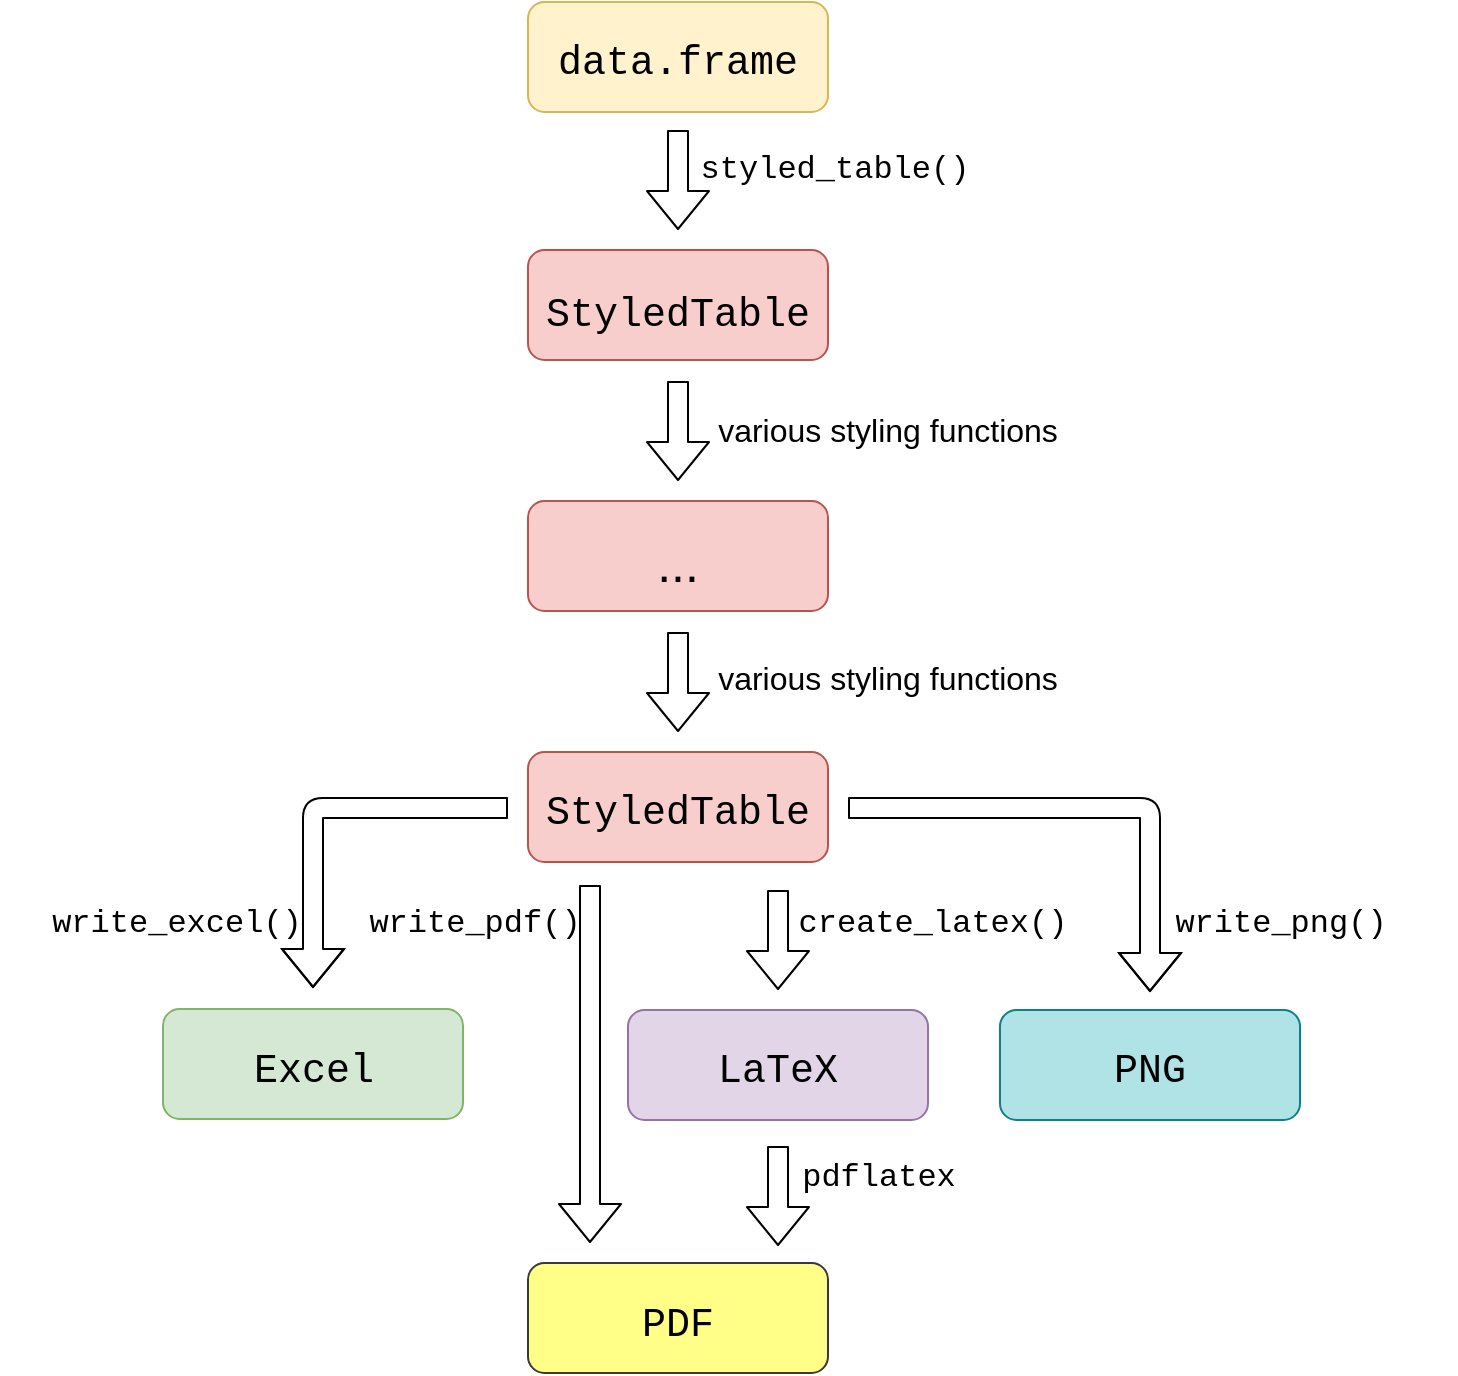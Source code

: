 <mxfile version="10.6.7" type="device"><diagram id="oURQUq8W3oMornPuhkIW" name="Page-1"><mxGraphModel dx="1581" dy="733" grid="1" gridSize="10" guides="1" tooltips="1" connect="1" arrows="1" fold="1" page="1" pageScale="1" pageWidth="827" pageHeight="1169" math="0" shadow="0"><root><mxCell id="0"/><mxCell id="1" parent="0"/><mxCell id="p5qH_0pQSpNLtJQI3P1I-1" value="" style="rounded=1;whiteSpace=wrap;html=1;fillColor=#fff2cc;strokeColor=#d6b656;" vertex="1" parent="1"><mxGeometry x="160" y="60" width="150" height="55" as="geometry"/></mxCell><mxCell id="p5qH_0pQSpNLtJQI3P1I-2" value="&lt;font style=&quot;font-size: 20px&quot; face=&quot;Courier New&quot;&gt;data.frame&lt;/font&gt;" style="text;html=1;strokeColor=none;fillColor=none;align=center;verticalAlign=middle;whiteSpace=wrap;rounded=0;" vertex="1" parent="1"><mxGeometry x="160" y="78" width="150" height="24" as="geometry"/></mxCell><mxCell id="p5qH_0pQSpNLtJQI3P1I-3" value="" style="shape=flexArrow;endArrow=classic;html=1;" edge="1" parent="1"><mxGeometry width="50" height="50" relative="1" as="geometry"><mxPoint x="235" y="124" as="sourcePoint"/><mxPoint x="235" y="174" as="targetPoint"/></mxGeometry></mxCell><mxCell id="p5qH_0pQSpNLtJQI3P1I-4" value="" style="rounded=1;whiteSpace=wrap;html=1;fillColor=#f8cecc;strokeColor=#b85450;" vertex="1" parent="1"><mxGeometry x="160" y="184" width="150" height="55" as="geometry"/></mxCell><mxCell id="p5qH_0pQSpNLtJQI3P1I-5" value="&lt;div&gt;&lt;font style=&quot;font-size: 20px&quot; face=&quot;Courier New&quot;&gt;StyledTable&lt;/font&gt;&lt;/div&gt;" style="text;html=1;strokeColor=none;fillColor=none;align=center;verticalAlign=middle;whiteSpace=wrap;rounded=0;" vertex="1" parent="1"><mxGeometry x="160" y="199" width="150" height="33" as="geometry"/></mxCell><mxCell id="p5qH_0pQSpNLtJQI3P1I-7" value="&lt;div style=&quot;font-size: 16px&quot; align=&quot;left&quot;&gt;&lt;font style=&quot;font-size: 16px&quot; face=&quot;Courier New&quot;&gt;styled_table()&lt;/font&gt;&lt;/div&gt;" style="text;html=1;strokeColor=none;fillColor=none;align=center;verticalAlign=middle;whiteSpace=wrap;rounded=0;" vertex="1" parent="1"><mxGeometry x="226" y="118" width="175" height="50" as="geometry"/></mxCell><mxCell id="p5qH_0pQSpNLtJQI3P1I-11" value="" style="shape=flexArrow;endArrow=classic;html=1;" edge="1" parent="1"><mxGeometry width="50" height="50" relative="1" as="geometry"><mxPoint x="235" y="249.5" as="sourcePoint"/><mxPoint x="235" y="299.5" as="targetPoint"/></mxGeometry></mxCell><mxCell id="p5qH_0pQSpNLtJQI3P1I-12" value="" style="rounded=1;whiteSpace=wrap;html=1;fillColor=#f8cecc;strokeColor=#b85450;" vertex="1" parent="1"><mxGeometry x="160" y="309.5" width="150" height="55" as="geometry"/></mxCell><mxCell id="p5qH_0pQSpNLtJQI3P1I-13" value="&lt;font style=&quot;font-size: 25px&quot;&gt;...&lt;/font&gt;" style="text;html=1;strokeColor=none;fillColor=none;align=center;verticalAlign=middle;whiteSpace=wrap;rounded=0;" vertex="1" parent="1"><mxGeometry x="160" y="327" width="150" height="25" as="geometry"/></mxCell><mxCell id="p5qH_0pQSpNLtJQI3P1I-14" value="&lt;div align=&quot;left&quot;&gt;&lt;font style=&quot;font-size: 16px&quot;&gt;various styling functions&lt;br&gt;&lt;/font&gt;&lt;/div&gt;" style="text;html=1;strokeColor=none;fillColor=none;align=center;verticalAlign=middle;whiteSpace=wrap;rounded=0;" vertex="1" parent="1"><mxGeometry x="240" y="248.5" width="200" height="50" as="geometry"/></mxCell><mxCell id="p5qH_0pQSpNLtJQI3P1I-15" value="" style="shape=flexArrow;endArrow=classic;html=1;" edge="1" parent="1"><mxGeometry width="50" height="50" relative="1" as="geometry"><mxPoint x="235" y="375" as="sourcePoint"/><mxPoint x="235" y="425" as="targetPoint"/></mxGeometry></mxCell><mxCell id="p5qH_0pQSpNLtJQI3P1I-16" value="" style="rounded=1;whiteSpace=wrap;html=1;fillColor=#f8cecc;strokeColor=#b85450;" vertex="1" parent="1"><mxGeometry x="160" y="435" width="150" height="55" as="geometry"/></mxCell><mxCell id="p5qH_0pQSpNLtJQI3P1I-17" value="&lt;div&gt;&lt;font style=&quot;font-size: 20px&quot; face=&quot;Courier New&quot;&gt;StyledTable&lt;/font&gt;&lt;/div&gt;" style="text;html=1;strokeColor=none;fillColor=none;align=center;verticalAlign=middle;whiteSpace=wrap;rounded=0;" vertex="1" parent="1"><mxGeometry x="160" y="448" width="150" height="34" as="geometry"/></mxCell><mxCell id="p5qH_0pQSpNLtJQI3P1I-27" value="" style="shape=flexArrow;endArrow=classic;html=1;" edge="1" parent="1"><mxGeometry width="50" height="50" relative="1" as="geometry"><mxPoint x="150" y="463" as="sourcePoint"/><mxPoint x="52.5" y="553" as="targetPoint"/><Array as="points"><mxPoint x="52.5" y="463"/></Array></mxGeometry></mxCell><mxCell id="p5qH_0pQSpNLtJQI3P1I-28" value="" style="rounded=1;whiteSpace=wrap;html=1;fillColor=#d5e8d4;strokeColor=#82b366;" vertex="1" parent="1"><mxGeometry x="-22.5" y="563.5" width="150" height="55" as="geometry"/></mxCell><mxCell id="p5qH_0pQSpNLtJQI3P1I-29" value="&lt;div&gt;&lt;font style=&quot;font-size: 20px&quot; face=&quot;Courier New&quot;&gt;Excel&lt;/font&gt;&lt;/div&gt;" style="text;html=1;strokeColor=none;fillColor=none;align=center;verticalAlign=middle;whiteSpace=wrap;rounded=0;" vertex="1" parent="1"><mxGeometry x="-22" y="575" width="150" height="37" as="geometry"/></mxCell><mxCell id="p5qH_0pQSpNLtJQI3P1I-30" value="&lt;div style=&quot;font-size: 16px&quot; align=&quot;left&quot;&gt;&lt;font style=&quot;font-size: 16px&quot; face=&quot;Courier New&quot;&gt;write_excel()&lt;/font&gt;&lt;/div&gt;" style="text;html=1;strokeColor=none;fillColor=none;align=center;verticalAlign=middle;whiteSpace=wrap;rounded=0;" vertex="1" parent="1"><mxGeometry x="-103.5" y="494.5" width="175" height="50" as="geometry"/></mxCell><mxCell id="p5qH_0pQSpNLtJQI3P1I-31" value="" style="shape=flexArrow;endArrow=classic;html=1;" edge="1" parent="1"><mxGeometry width="50" height="50" relative="1" as="geometry"><mxPoint x="285" y="504" as="sourcePoint"/><mxPoint x="285" y="554" as="targetPoint"/></mxGeometry></mxCell><mxCell id="p5qH_0pQSpNLtJQI3P1I-32" value="" style="rounded=1;whiteSpace=wrap;html=1;fillColor=#e1d5e7;strokeColor=#9673a6;" vertex="1" parent="1"><mxGeometry x="210" y="564" width="150" height="55" as="geometry"/></mxCell><mxCell id="p5qH_0pQSpNLtJQI3P1I-33" value="&lt;div&gt;&lt;font style=&quot;font-size: 20px&quot; face=&quot;Courier New&quot;&gt;LaTeX&lt;/font&gt;&lt;/div&gt;" style="text;html=1;strokeColor=none;fillColor=none;align=center;verticalAlign=middle;whiteSpace=wrap;rounded=0;" vertex="1" parent="1"><mxGeometry x="210" y="584.5" width="150" height="19" as="geometry"/></mxCell><mxCell id="p5qH_0pQSpNLtJQI3P1I-34" value="&lt;div style=&quot;font-size: 16px&quot; align=&quot;left&quot;&gt;&lt;font style=&quot;font-size: 16px&quot; face=&quot;Courier New&quot;&gt;create_latex()&lt;/font&gt;&lt;/div&gt;" style="text;html=1;strokeColor=none;fillColor=none;align=center;verticalAlign=middle;whiteSpace=wrap;rounded=0;" vertex="1" parent="1"><mxGeometry x="275" y="494.5" width="175" height="50" as="geometry"/></mxCell><mxCell id="p5qH_0pQSpNLtJQI3P1I-36" value="" style="shape=flexArrow;endArrow=classic;html=1;" edge="1" parent="1"><mxGeometry width="50" height="50" relative="1" as="geometry"><mxPoint x="320" y="463" as="sourcePoint"/><mxPoint x="471" y="555" as="targetPoint"/><Array as="points"><mxPoint x="471" y="463"/></Array></mxGeometry></mxCell><mxCell id="p5qH_0pQSpNLtJQI3P1I-37" value="" style="rounded=1;whiteSpace=wrap;html=1;fillColor=#b0e3e6;strokeColor=#0e8088;" vertex="1" parent="1"><mxGeometry x="396" y="564" width="150" height="55" as="geometry"/></mxCell><mxCell id="p5qH_0pQSpNLtJQI3P1I-38" value="&lt;div&gt;&lt;font style=&quot;font-size: 20px&quot; face=&quot;Courier New&quot;&gt;PNG&lt;/font&gt;&lt;/div&gt;" style="text;html=1;strokeColor=none;fillColor=none;align=center;verticalAlign=middle;whiteSpace=wrap;rounded=0;" vertex="1" parent="1"><mxGeometry x="396" y="585" width="150" height="18" as="geometry"/></mxCell><mxCell id="p5qH_0pQSpNLtJQI3P1I-39" value="&lt;div style=&quot;font-size: 16px&quot; align=&quot;left&quot;&gt;&lt;font style=&quot;font-size: 16px&quot; face=&quot;Courier New&quot;&gt;write_png()&lt;/font&gt;&lt;/div&gt;" style="text;html=1;strokeColor=none;fillColor=none;align=center;verticalAlign=middle;whiteSpace=wrap;rounded=0;" vertex="1" parent="1"><mxGeometry x="449" y="494.5" width="175" height="50" as="geometry"/></mxCell><mxCell id="p5qH_0pQSpNLtJQI3P1I-49" value="&lt;div align=&quot;left&quot;&gt;&lt;font style=&quot;font-size: 16px&quot;&gt;various styling functions&lt;br&gt;&lt;/font&gt;&lt;/div&gt;" style="text;html=1;strokeColor=none;fillColor=none;align=center;verticalAlign=middle;whiteSpace=wrap;rounded=0;" vertex="1" parent="1"><mxGeometry x="240" y="373" width="200" height="50" as="geometry"/></mxCell><mxCell id="p5qH_0pQSpNLtJQI3P1I-51" value="" style="shape=flexArrow;endArrow=classic;html=1;" edge="1" parent="1"><mxGeometry width="50" height="50" relative="1" as="geometry"><mxPoint x="285" y="632" as="sourcePoint"/><mxPoint x="285" y="682" as="targetPoint"/></mxGeometry></mxCell><mxCell id="p5qH_0pQSpNLtJQI3P1I-52" value="" style="rounded=1;whiteSpace=wrap;html=1;fillColor=#ffff88;strokeColor=#36393d;" vertex="1" parent="1"><mxGeometry x="160" y="690.5" width="150" height="55" as="geometry"/></mxCell><mxCell id="p5qH_0pQSpNLtJQI3P1I-53" value="&lt;div&gt;&lt;font style=&quot;font-size: 20px&quot; face=&quot;Courier New&quot;&gt;PDF&lt;/font&gt;&lt;/div&gt;" style="text;html=1;strokeColor=none;fillColor=none;align=center;verticalAlign=middle;whiteSpace=wrap;rounded=0;" vertex="1" parent="1"><mxGeometry x="160" y="711" width="150" height="19" as="geometry"/></mxCell><mxCell id="p5qH_0pQSpNLtJQI3P1I-54" value="&lt;div style=&quot;font-size: 16px&quot; align=&quot;left&quot;&gt;&lt;font style=&quot;font-size: 16px&quot; face=&quot;Courier New&quot;&gt;pdflatex&lt;/font&gt;&lt;/div&gt;" style="text;html=1;strokeColor=none;fillColor=none;align=center;verticalAlign=middle;whiteSpace=wrap;rounded=0;" vertex="1" parent="1"><mxGeometry x="248" y="621.5" width="175" height="50" as="geometry"/></mxCell><mxCell id="p5qH_0pQSpNLtJQI3P1I-56" value="" style="shape=flexArrow;endArrow=classic;html=1;" edge="1" parent="1"><mxGeometry width="50" height="50" relative="1" as="geometry"><mxPoint x="191" y="501.5" as="sourcePoint"/><mxPoint x="191" y="680.5" as="targetPoint"/></mxGeometry></mxCell><mxCell id="p5qH_0pQSpNLtJQI3P1I-57" value="&lt;div style=&quot;font-size: 16px&quot; align=&quot;left&quot;&gt;&lt;font style=&quot;font-size: 16px&quot; face=&quot;Courier New&quot;&gt;write_pdf()&lt;/font&gt;&lt;/div&gt;" style="text;html=1;strokeColor=none;fillColor=none;align=center;verticalAlign=middle;whiteSpace=wrap;rounded=0;" vertex="1" parent="1"><mxGeometry x="46" y="494.5" width="175" height="50" as="geometry"/></mxCell></root></mxGraphModel></diagram></mxfile>